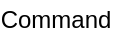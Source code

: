 <mxfile version="14.6.13" type="device"><diagram id="R0rbg6jp7FfGcfM7MOZ6" name="Página-1"><mxGraphModel dx="868" dy="520" grid="1" gridSize="10" guides="1" tooltips="1" connect="1" arrows="1" fold="1" page="1" pageScale="1" pageWidth="827" pageHeight="1169" math="0" shadow="0"><root><mxCell id="0"/><mxCell id="1" parent="0"/><mxCell id="--oU7dhFDAzblSPlTLW--1" value="Command" style="text;html=1;strokeColor=none;fillColor=none;align=center;verticalAlign=middle;whiteSpace=wrap;rounded=0;" vertex="1" parent="1"><mxGeometry x="40" y="20" width="40" height="20" as="geometry"/></mxCell></root></mxGraphModel></diagram></mxfile>